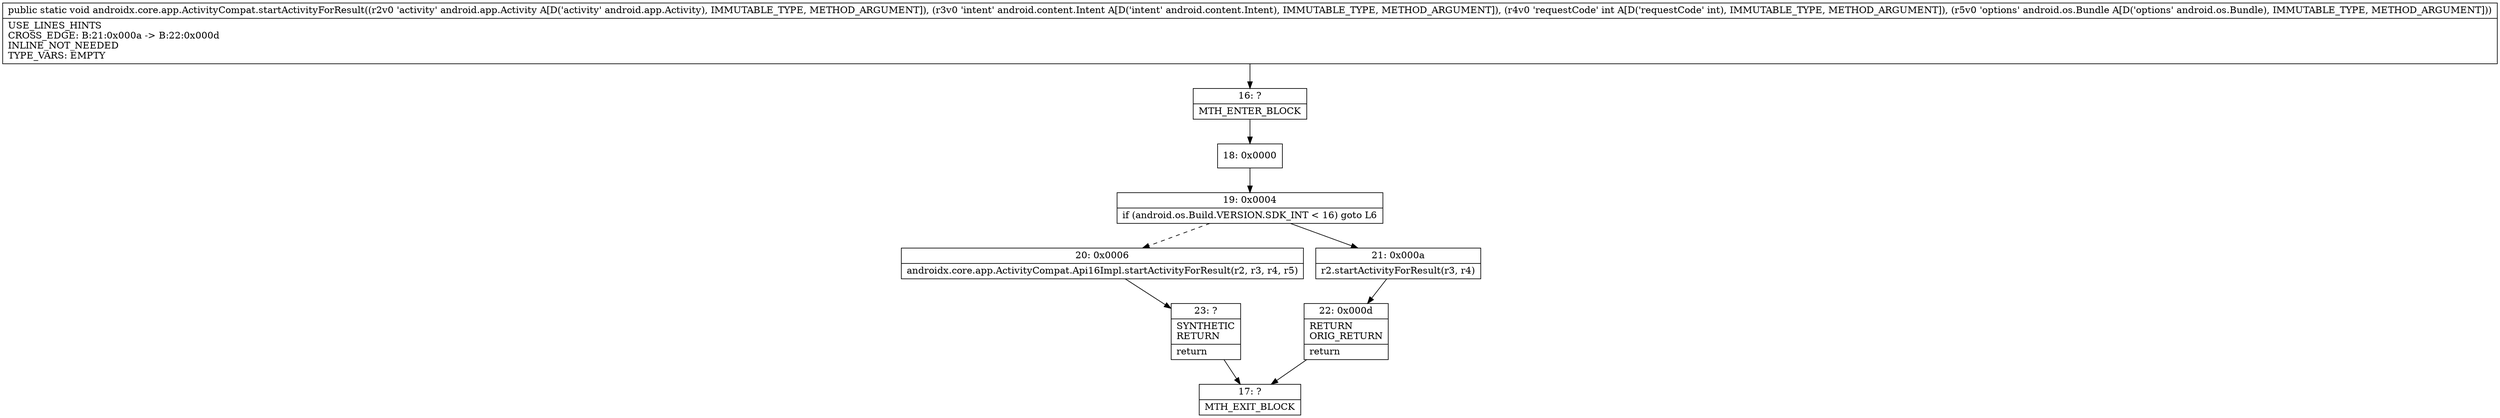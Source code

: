 digraph "CFG forandroidx.core.app.ActivityCompat.startActivityForResult(Landroid\/app\/Activity;Landroid\/content\/Intent;ILandroid\/os\/Bundle;)V" {
Node_16 [shape=record,label="{16\:\ ?|MTH_ENTER_BLOCK\l}"];
Node_18 [shape=record,label="{18\:\ 0x0000}"];
Node_19 [shape=record,label="{19\:\ 0x0004|if (android.os.Build.VERSION.SDK_INT \< 16) goto L6\l}"];
Node_20 [shape=record,label="{20\:\ 0x0006|androidx.core.app.ActivityCompat.Api16Impl.startActivityForResult(r2, r3, r4, r5)\l}"];
Node_23 [shape=record,label="{23\:\ ?|SYNTHETIC\lRETURN\l|return\l}"];
Node_17 [shape=record,label="{17\:\ ?|MTH_EXIT_BLOCK\l}"];
Node_21 [shape=record,label="{21\:\ 0x000a|r2.startActivityForResult(r3, r4)\l}"];
Node_22 [shape=record,label="{22\:\ 0x000d|RETURN\lORIG_RETURN\l|return\l}"];
MethodNode[shape=record,label="{public static void androidx.core.app.ActivityCompat.startActivityForResult((r2v0 'activity' android.app.Activity A[D('activity' android.app.Activity), IMMUTABLE_TYPE, METHOD_ARGUMENT]), (r3v0 'intent' android.content.Intent A[D('intent' android.content.Intent), IMMUTABLE_TYPE, METHOD_ARGUMENT]), (r4v0 'requestCode' int A[D('requestCode' int), IMMUTABLE_TYPE, METHOD_ARGUMENT]), (r5v0 'options' android.os.Bundle A[D('options' android.os.Bundle), IMMUTABLE_TYPE, METHOD_ARGUMENT]))  | USE_LINES_HINTS\lCROSS_EDGE: B:21:0x000a \-\> B:22:0x000d\lINLINE_NOT_NEEDED\lTYPE_VARS: EMPTY\l}"];
MethodNode -> Node_16;Node_16 -> Node_18;
Node_18 -> Node_19;
Node_19 -> Node_20[style=dashed];
Node_19 -> Node_21;
Node_20 -> Node_23;
Node_23 -> Node_17;
Node_21 -> Node_22;
Node_22 -> Node_17;
}


